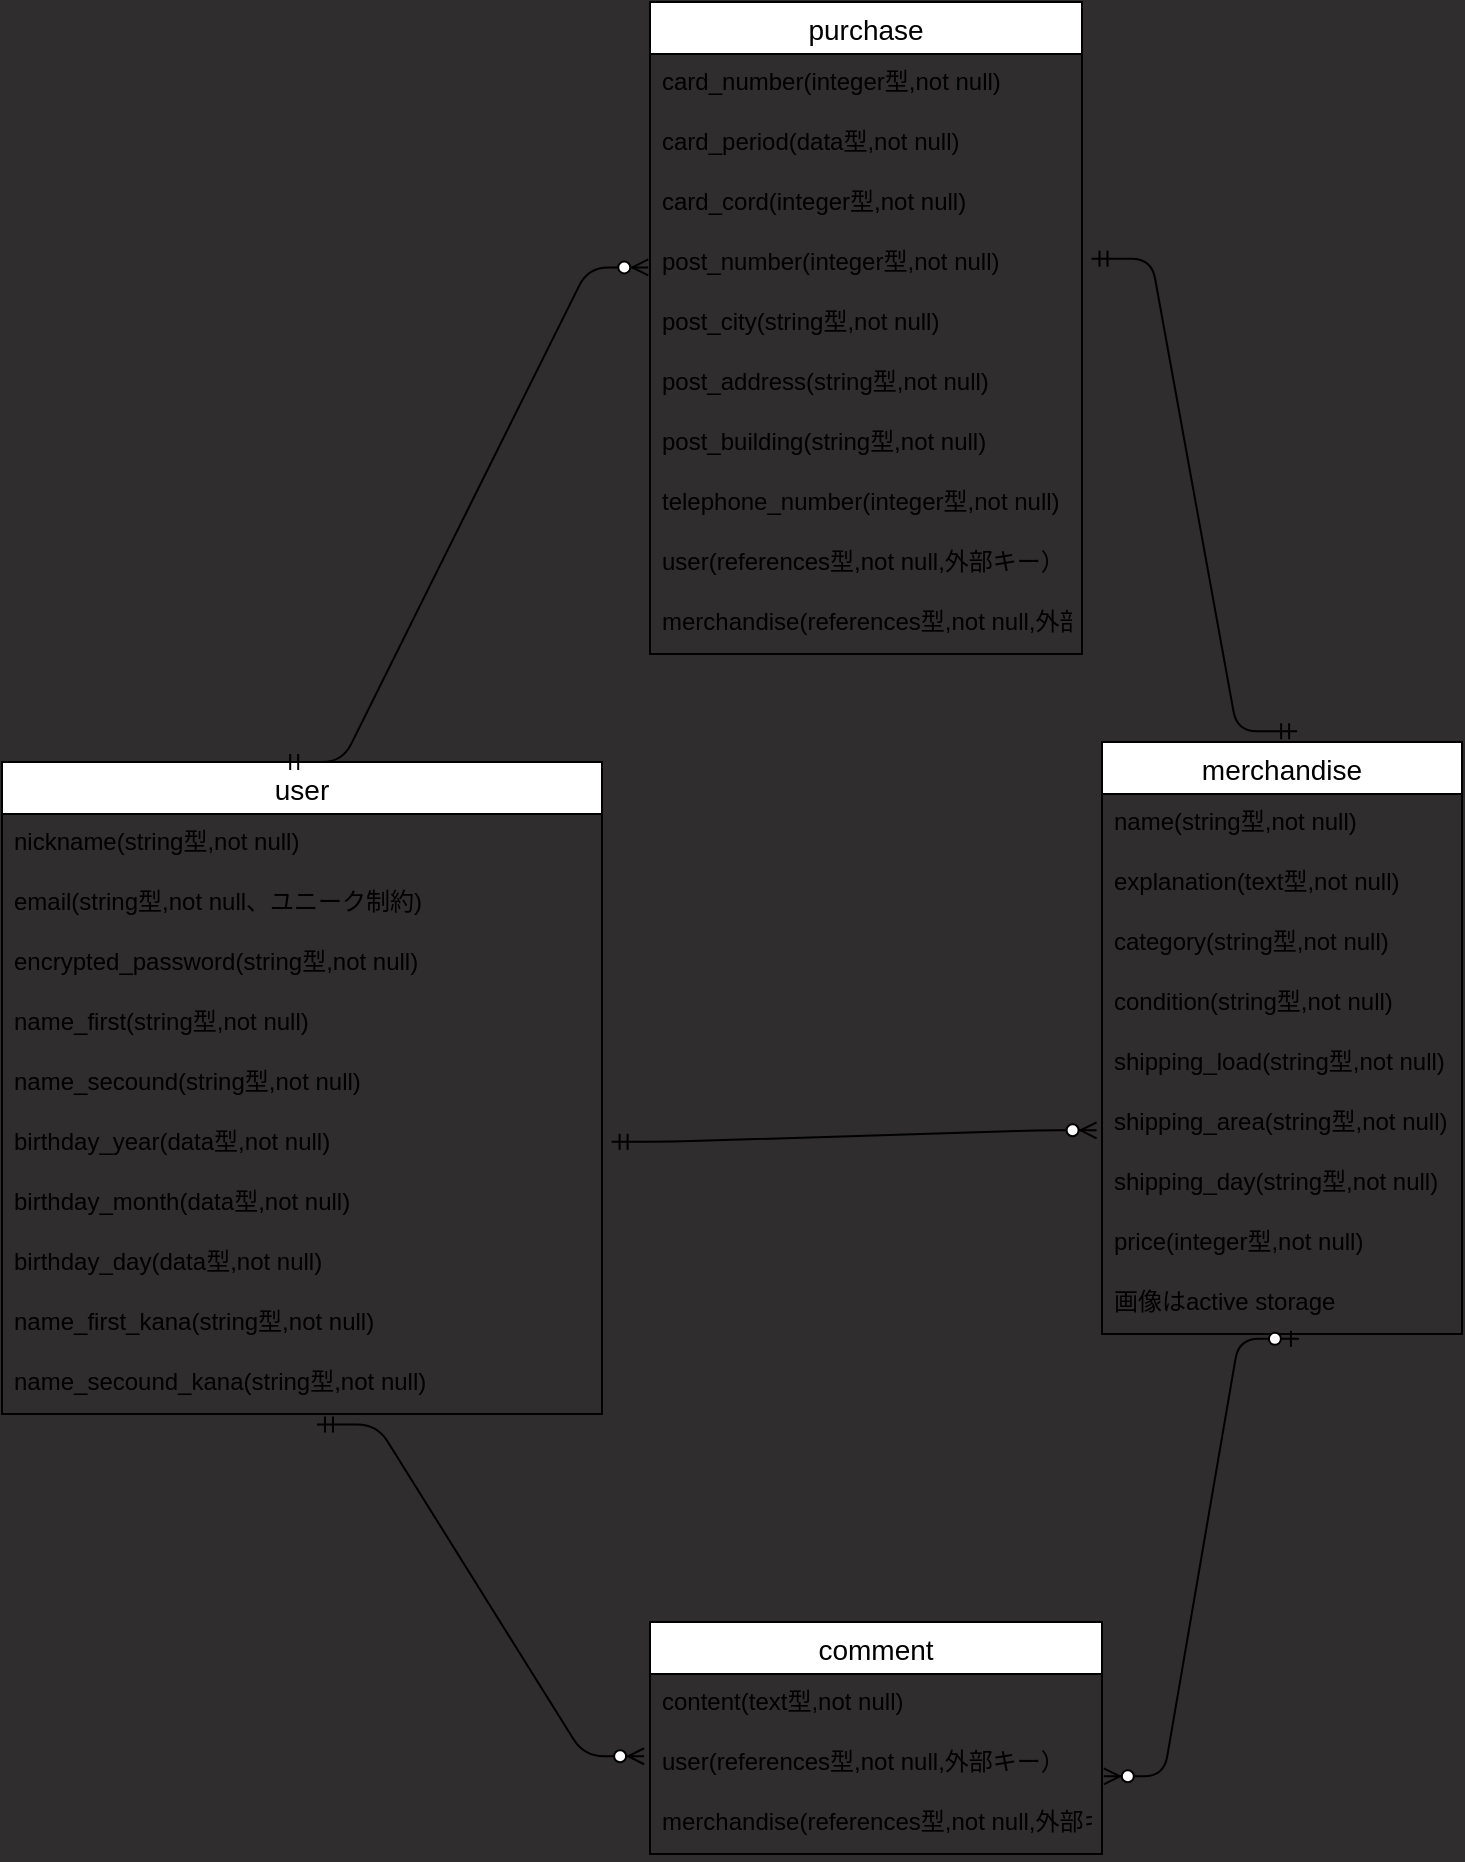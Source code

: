 <mxfile>
    <diagram id="IZCTVGMIp1abZ5t8fF5t" name="ページ1">
        <mxGraphModel dx="1051" dy="924" grid="1" gridSize="10" guides="1" tooltips="1" connect="0" arrows="0" fold="1" page="1" pageScale="1" pageWidth="827" pageHeight="1169" background="#2f2d2d" math="0" shadow="0">
            <root>
                <mxCell id="0"/>
                <mxCell id="1" parent="0"/>
                <mxCell id="2" value="user" style="swimlane;fontStyle=0;childLayout=stackLayout;horizontal=1;startSize=26;horizontalStack=0;resizeParent=1;resizeParentMax=0;resizeLast=0;collapsible=1;marginBottom=0;align=center;fontSize=14;" vertex="1" parent="1">
                    <mxGeometry x="10" y="490" width="300" height="326" as="geometry"/>
                </mxCell>
                <mxCell id="3" value="nickname(string型,not null)" style="text;strokeColor=none;fillColor=none;spacingLeft=4;spacingRight=4;overflow=hidden;rotatable=0;points=[[0,0.5],[1,0.5]];portConstraint=eastwest;fontSize=12;" vertex="1" parent="2">
                    <mxGeometry y="26" width="300" height="30" as="geometry"/>
                </mxCell>
                <mxCell id="4" value="email(string型,not null、ユニーク制約)" style="text;strokeColor=none;fillColor=none;spacingLeft=4;spacingRight=4;overflow=hidden;rotatable=0;points=[[0,0.5],[1,0.5]];portConstraint=eastwest;fontSize=12;" vertex="1" parent="2">
                    <mxGeometry y="56" width="300" height="30" as="geometry"/>
                </mxCell>
                <mxCell id="5" value="encrypted_password(string型,not null)" style="text;strokeColor=none;fillColor=none;spacingLeft=4;spacingRight=4;overflow=hidden;rotatable=0;points=[[0,0.5],[1,0.5]];portConstraint=eastwest;fontSize=12;" vertex="1" parent="2">
                    <mxGeometry y="86" width="300" height="30" as="geometry"/>
                </mxCell>
                <mxCell id="15" value="name_first(string型,not null)" style="text;strokeColor=none;fillColor=none;spacingLeft=4;spacingRight=4;overflow=hidden;rotatable=0;points=[[0,0.5],[1,0.5]];portConstraint=eastwest;fontSize=12;" vertex="1" parent="2">
                    <mxGeometry y="116" width="300" height="30" as="geometry"/>
                </mxCell>
                <mxCell id="16" value="name_secound(string型,not null)" style="text;strokeColor=none;fillColor=none;spacingLeft=4;spacingRight=4;overflow=hidden;rotatable=0;points=[[0,0.5],[1,0.5]];portConstraint=eastwest;fontSize=12;" vertex="1" parent="2">
                    <mxGeometry y="146" width="300" height="30" as="geometry"/>
                </mxCell>
                <mxCell id="17" value="birthday_year(data型,not null)" style="text;strokeColor=none;fillColor=none;spacingLeft=4;spacingRight=4;overflow=hidden;rotatable=0;points=[[0,0.5],[1,0.5]];portConstraint=eastwest;fontSize=12;" vertex="1" parent="2">
                    <mxGeometry y="176" width="300" height="30" as="geometry"/>
                </mxCell>
                <mxCell id="18" value="birthday_month(data型,not null)" style="text;strokeColor=none;fillColor=none;spacingLeft=4;spacingRight=4;overflow=hidden;rotatable=0;points=[[0,0.5],[1,0.5]];portConstraint=eastwest;fontSize=12;" vertex="1" parent="2">
                    <mxGeometry y="206" width="300" height="30" as="geometry"/>
                </mxCell>
                <mxCell id="19" value="birthday_day(data型,not null)" style="text;strokeColor=none;fillColor=none;spacingLeft=4;spacingRight=4;overflow=hidden;rotatable=0;points=[[0,0.5],[1,0.5]];portConstraint=eastwest;fontSize=12;" vertex="1" parent="2">
                    <mxGeometry y="236" width="300" height="30" as="geometry"/>
                </mxCell>
                <mxCell id="20" value="name_first_kana(string型,not null)" style="text;strokeColor=none;fillColor=none;spacingLeft=4;spacingRight=4;overflow=hidden;rotatable=0;points=[[0,0.5],[1,0.5]];portConstraint=eastwest;fontSize=12;" vertex="1" parent="2">
                    <mxGeometry y="266" width="300" height="30" as="geometry"/>
                </mxCell>
                <mxCell id="21" value="name_secound_kana(string型,not null)" style="text;strokeColor=none;fillColor=none;spacingLeft=4;spacingRight=4;overflow=hidden;rotatable=0;points=[[0,0.5],[1,0.5]];portConstraint=eastwest;fontSize=12;" vertex="1" parent="2">
                    <mxGeometry y="296" width="300" height="30" as="geometry"/>
                </mxCell>
                <mxCell id="22" value="merchandise" style="swimlane;fontStyle=0;childLayout=stackLayout;horizontal=1;startSize=26;horizontalStack=0;resizeParent=1;resizeParentMax=0;resizeLast=0;collapsible=1;marginBottom=0;align=center;fontSize=14;" vertex="1" parent="1">
                    <mxGeometry x="560" y="480" width="180" height="296" as="geometry"/>
                </mxCell>
                <mxCell id="23" value="name(string型,not null)" style="text;strokeColor=none;fillColor=none;spacingLeft=4;spacingRight=4;overflow=hidden;rotatable=0;points=[[0,0.5],[1,0.5]];portConstraint=eastwest;fontSize=12;" vertex="1" parent="22">
                    <mxGeometry y="26" width="180" height="30" as="geometry"/>
                </mxCell>
                <mxCell id="25" value="explanation(text型,not null)" style="text;strokeColor=none;fillColor=none;spacingLeft=4;spacingRight=4;overflow=hidden;rotatable=0;points=[[0,0.5],[1,0.5]];portConstraint=eastwest;fontSize=12;" vertex="1" parent="22">
                    <mxGeometry y="56" width="180" height="30" as="geometry"/>
                </mxCell>
                <mxCell id="26" value="category(string型,not null)" style="text;strokeColor=none;fillColor=none;spacingLeft=4;spacingRight=4;overflow=hidden;rotatable=0;points=[[0,0.5],[1,0.5]];portConstraint=eastwest;fontSize=12;" vertex="1" parent="22">
                    <mxGeometry y="86" width="180" height="30" as="geometry"/>
                </mxCell>
                <mxCell id="27" value="condition(string型,not null)" style="text;strokeColor=none;fillColor=none;spacingLeft=4;spacingRight=4;overflow=hidden;rotatable=0;points=[[0,0.5],[1,0.5]];portConstraint=eastwest;fontSize=12;" vertex="1" parent="22">
                    <mxGeometry y="116" width="180" height="30" as="geometry"/>
                </mxCell>
                <mxCell id="34" value="shipping_load(string型,not null)" style="text;strokeColor=none;fillColor=none;spacingLeft=4;spacingRight=4;overflow=hidden;rotatable=0;points=[[0,0.5],[1,0.5]];portConstraint=eastwest;fontSize=12;" vertex="1" parent="22">
                    <mxGeometry y="146" width="180" height="30" as="geometry"/>
                </mxCell>
                <mxCell id="35" value="shipping_area(string型,not null)" style="text;strokeColor=none;fillColor=none;spacingLeft=4;spacingRight=4;overflow=hidden;rotatable=0;points=[[0,0.5],[1,0.5]];portConstraint=eastwest;fontSize=12;" vertex="1" parent="22">
                    <mxGeometry y="176" width="180" height="30" as="geometry"/>
                </mxCell>
                <mxCell id="33" value="shipping_day(string型,not null)" style="text;strokeColor=none;fillColor=none;spacingLeft=4;spacingRight=4;overflow=hidden;rotatable=0;points=[[0,0.5],[1,0.5]];portConstraint=eastwest;fontSize=12;" vertex="1" parent="22">
                    <mxGeometry y="206" width="180" height="30" as="geometry"/>
                </mxCell>
                <mxCell id="36" value="price(integer型,not null)" style="text;strokeColor=none;fillColor=none;spacingLeft=4;spacingRight=4;overflow=hidden;rotatable=0;points=[[0,0.5],[1,0.5]];portConstraint=eastwest;fontSize=12;" vertex="1" parent="22">
                    <mxGeometry y="236" width="180" height="30" as="geometry"/>
                </mxCell>
                <mxCell id="41" value="画像はactive storage" style="text;strokeColor=none;fillColor=none;spacingLeft=4;spacingRight=4;overflow=hidden;rotatable=0;points=[[0,0.5],[1,0.5]];portConstraint=eastwest;fontSize=12;" vertex="1" parent="22">
                    <mxGeometry y="266" width="180" height="30" as="geometry"/>
                </mxCell>
                <mxCell id="37" value="purchase" style="swimlane;fontStyle=0;childLayout=stackLayout;horizontal=1;startSize=26;horizontalStack=0;resizeParent=1;resizeParentMax=0;resizeLast=0;collapsible=1;marginBottom=0;align=center;fontSize=14;" vertex="1" parent="1">
                    <mxGeometry x="334" y="110" width="216" height="326" as="geometry"/>
                </mxCell>
                <mxCell id="40" value="card_number(integer型,not null)" style="text;strokeColor=none;fillColor=none;spacingLeft=4;spacingRight=4;overflow=hidden;rotatable=0;points=[[0,0.5],[1,0.5]];portConstraint=eastwest;fontSize=12;" vertex="1" parent="37">
                    <mxGeometry y="26" width="216" height="30" as="geometry"/>
                </mxCell>
                <mxCell id="44" value="card_period(data型,not null)" style="text;strokeColor=none;fillColor=none;spacingLeft=4;spacingRight=4;overflow=hidden;rotatable=0;points=[[0,0.5],[1,0.5]];portConstraint=eastwest;fontSize=12;" vertex="1" parent="37">
                    <mxGeometry y="56" width="216" height="30" as="geometry"/>
                </mxCell>
                <mxCell id="45" value="card_cord(integer型,not null)" style="text;strokeColor=none;fillColor=none;spacingLeft=4;spacingRight=4;overflow=hidden;rotatable=0;points=[[0,0.5],[1,0.5]];portConstraint=eastwest;fontSize=12;" vertex="1" parent="37">
                    <mxGeometry y="86" width="216" height="30" as="geometry"/>
                </mxCell>
                <mxCell id="43" value="post_number(integer型,not null)" style="text;strokeColor=none;fillColor=none;spacingLeft=4;spacingRight=4;overflow=hidden;rotatable=0;points=[[0,0.5],[1,0.5]];portConstraint=eastwest;fontSize=12;" vertex="1" parent="37">
                    <mxGeometry y="116" width="216" height="30" as="geometry"/>
                </mxCell>
                <mxCell id="46" value="post_city(string型,not null)" style="text;strokeColor=none;fillColor=none;spacingLeft=4;spacingRight=4;overflow=hidden;rotatable=0;points=[[0,0.5],[1,0.5]];portConstraint=eastwest;fontSize=12;" vertex="1" parent="37">
                    <mxGeometry y="146" width="216" height="30" as="geometry"/>
                </mxCell>
                <mxCell id="51" value="post_address(string型,not null)" style="text;strokeColor=none;fillColor=none;spacingLeft=4;spacingRight=4;overflow=hidden;rotatable=0;points=[[0,0.5],[1,0.5]];portConstraint=eastwest;fontSize=12;" vertex="1" parent="37">
                    <mxGeometry y="176" width="216" height="30" as="geometry"/>
                </mxCell>
                <mxCell id="52" value="post_building(string型,not null)" style="text;strokeColor=none;fillColor=none;spacingLeft=4;spacingRight=4;overflow=hidden;rotatable=0;points=[[0,0.5],[1,0.5]];portConstraint=eastwest;fontSize=12;" vertex="1" parent="37">
                    <mxGeometry y="206" width="216" height="30" as="geometry"/>
                </mxCell>
                <mxCell id="53" value="telephone_number(integer型,not null)" style="text;strokeColor=none;fillColor=none;spacingLeft=4;spacingRight=4;overflow=hidden;rotatable=0;points=[[0,0.5],[1,0.5]];portConstraint=eastwest;fontSize=12;" vertex="1" parent="37">
                    <mxGeometry y="236" width="216" height="30" as="geometry"/>
                </mxCell>
                <mxCell id="54" value="user(references型,not null,外部キー）" style="text;strokeColor=none;fillColor=none;spacingLeft=4;spacingRight=4;overflow=hidden;rotatable=0;points=[[0,0.5],[1,0.5]];portConstraint=eastwest;fontSize=12;" vertex="1" parent="37">
                    <mxGeometry y="266" width="216" height="30" as="geometry"/>
                </mxCell>
                <mxCell id="69" value="merchandise(references型,not null,外部キー）" style="text;strokeColor=none;fillColor=none;spacingLeft=4;spacingRight=4;overflow=hidden;rotatable=0;points=[[0,0.5],[1,0.5]];portConstraint=eastwest;fontSize=12;" vertex="1" parent="37">
                    <mxGeometry y="296" width="216" height="30" as="geometry"/>
                </mxCell>
                <mxCell id="55" value="comment" style="swimlane;fontStyle=0;childLayout=stackLayout;horizontal=1;startSize=26;horizontalStack=0;resizeParent=1;resizeParentMax=0;resizeLast=0;collapsible=1;marginBottom=0;align=center;fontSize=14;" vertex="1" parent="1">
                    <mxGeometry x="334" y="920" width="226" height="116" as="geometry"/>
                </mxCell>
                <mxCell id="56" value="content(text型,not null)" style="text;strokeColor=none;fillColor=none;spacingLeft=4;spacingRight=4;overflow=hidden;rotatable=0;points=[[0,0.5],[1,0.5]];portConstraint=eastwest;fontSize=12;" vertex="1" parent="55">
                    <mxGeometry y="26" width="226" height="30" as="geometry"/>
                </mxCell>
                <mxCell id="57" value="user(references型,not null,外部キー）" style="text;strokeColor=none;fillColor=none;spacingLeft=4;spacingRight=4;overflow=hidden;rotatable=0;points=[[0,0.5],[1,0.5]];portConstraint=eastwest;fontSize=12;" vertex="1" parent="55">
                    <mxGeometry y="56" width="226" height="30" as="geometry"/>
                </mxCell>
                <mxCell id="58" value="merchandise(references型,not null,外部キー）" style="text;strokeColor=none;fillColor=none;spacingLeft=4;spacingRight=4;overflow=hidden;rotatable=0;points=[[0,0.5],[1,0.5]];portConstraint=eastwest;fontSize=12;" vertex="1" parent="55">
                    <mxGeometry y="86" width="226" height="30" as="geometry"/>
                </mxCell>
                <mxCell id="63" value="" style="edgeStyle=entityRelationEdgeStyle;fontSize=12;html=1;endArrow=ERmandOne;startArrow=ERmandOne;exitX=1.022;exitY=0.414;exitDx=0;exitDy=0;exitPerimeter=0;entryX=0.542;entryY=-0.018;entryDx=0;entryDy=0;entryPerimeter=0;" edge="1" parent="1" source="43" target="22">
                    <mxGeometry width="100" height="100" relative="1" as="geometry">
                        <mxPoint x="520" y="100" as="sourcePoint"/>
                        <mxPoint x="670" y="350" as="targetPoint"/>
                    </mxGeometry>
                </mxCell>
                <mxCell id="64" value="" style="edgeStyle=entityRelationEdgeStyle;fontSize=12;html=1;endArrow=ERzeroToMany;startArrow=ERmandOne;entryX=-0.015;entryY=0.605;entryDx=0;entryDy=0;entryPerimeter=0;exitX=1.016;exitY=0.462;exitDx=0;exitDy=0;exitPerimeter=0;" edge="1" parent="1" source="17" target="35">
                    <mxGeometry width="100" height="100" relative="1" as="geometry">
                        <mxPoint x="390" y="420" as="sourcePoint"/>
                        <mxPoint x="490" y="320" as="targetPoint"/>
                    </mxGeometry>
                </mxCell>
                <mxCell id="65" value="" style="edgeStyle=entityRelationEdgeStyle;fontSize=12;html=1;endArrow=ERzeroToMany;startArrow=ERmandOne;entryX=-0.013;entryY=0.371;entryDx=0;entryDy=0;entryPerimeter=0;exitX=0.525;exitY=1.176;exitDx=0;exitDy=0;exitPerimeter=0;" edge="1" parent="1" source="21" target="57">
                    <mxGeometry width="100" height="100" relative="1" as="geometry">
                        <mxPoint x="220" y="690" as="sourcePoint"/>
                        <mxPoint x="320" y="590" as="targetPoint"/>
                    </mxGeometry>
                </mxCell>
                <mxCell id="66" value="" style="edgeStyle=entityRelationEdgeStyle;fontSize=12;html=1;endArrow=ERzeroToMany;startArrow=ERzeroToOne;entryX=1.004;entryY=0.705;entryDx=0;entryDy=0;entryPerimeter=0;exitX=0.547;exitY=1.081;exitDx=0;exitDy=0;exitPerimeter=0;" edge="1" parent="1" source="41" target="57">
                    <mxGeometry width="100" height="100" relative="1" as="geometry">
                        <mxPoint x="580" y="628" as="sourcePoint"/>
                        <mxPoint x="650" y="550" as="targetPoint"/>
                    </mxGeometry>
                </mxCell>
                <mxCell id="68" value="" style="edgeStyle=entityRelationEdgeStyle;fontSize=12;html=1;endArrow=ERzeroToMany;startArrow=ERmandOne;exitX=0.467;exitY=0;exitDx=0;exitDy=0;exitPerimeter=0;entryX=-0.004;entryY=0.557;entryDx=0;entryDy=0;entryPerimeter=0;" edge="1" parent="1" source="2" target="43">
                    <mxGeometry width="100" height="100" relative="1" as="geometry">
                        <mxPoint x="170" y="40" as="sourcePoint"/>
                        <mxPoint x="270" y="-60" as="targetPoint"/>
                    </mxGeometry>
                </mxCell>
            </root>
        </mxGraphModel>
    </diagram>
</mxfile>